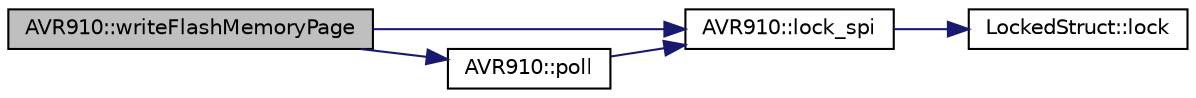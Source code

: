 digraph "AVR910::writeFlashMemoryPage"
{
  edge [fontname="Helvetica",fontsize="10",labelfontname="Helvetica",labelfontsize="10"];
  node [fontname="Helvetica",fontsize="10",shape=record];
  rankdir="LR";
  Node148 [label="AVR910::writeFlashMemoryPage",height=0.2,width=0.4,color="black", fillcolor="grey75", style="filled", fontcolor="black"];
  Node148 -> Node149 [color="midnightblue",fontsize="10",style="solid",fontname="Helvetica"];
  Node149 [label="AVR910::lock_spi",height=0.2,width=0.4,color="black", fillcolor="white", style="filled",URL="$class_a_v_r910.html#a4b33111389ef72e6e05e2951505e1821"];
  Node149 -> Node150 [color="midnightblue",fontsize="10",style="solid",fontname="Helvetica"];
  Node150 [label="LockedStruct::lock",height=0.2,width=0.4,color="black", fillcolor="white", style="filled",URL="$struct_locked_struct.html#aa207b98a1cd6c569a96e7d1d5565478f",tooltip="Lock this struct. "];
  Node148 -> Node151 [color="midnightblue",fontsize="10",style="solid",fontname="Helvetica"];
  Node151 [label="AVR910::poll",height=0.2,width=0.4,color="black", fillcolor="white", style="filled",URL="$class_a_v_r910.html#ac0fb0a591e044d917d00d3f1e6635072",tooltip="Poll the device until it has finished its current operation. "];
  Node151 -> Node149 [color="midnightblue",fontsize="10",style="solid",fontname="Helvetica"];
}
